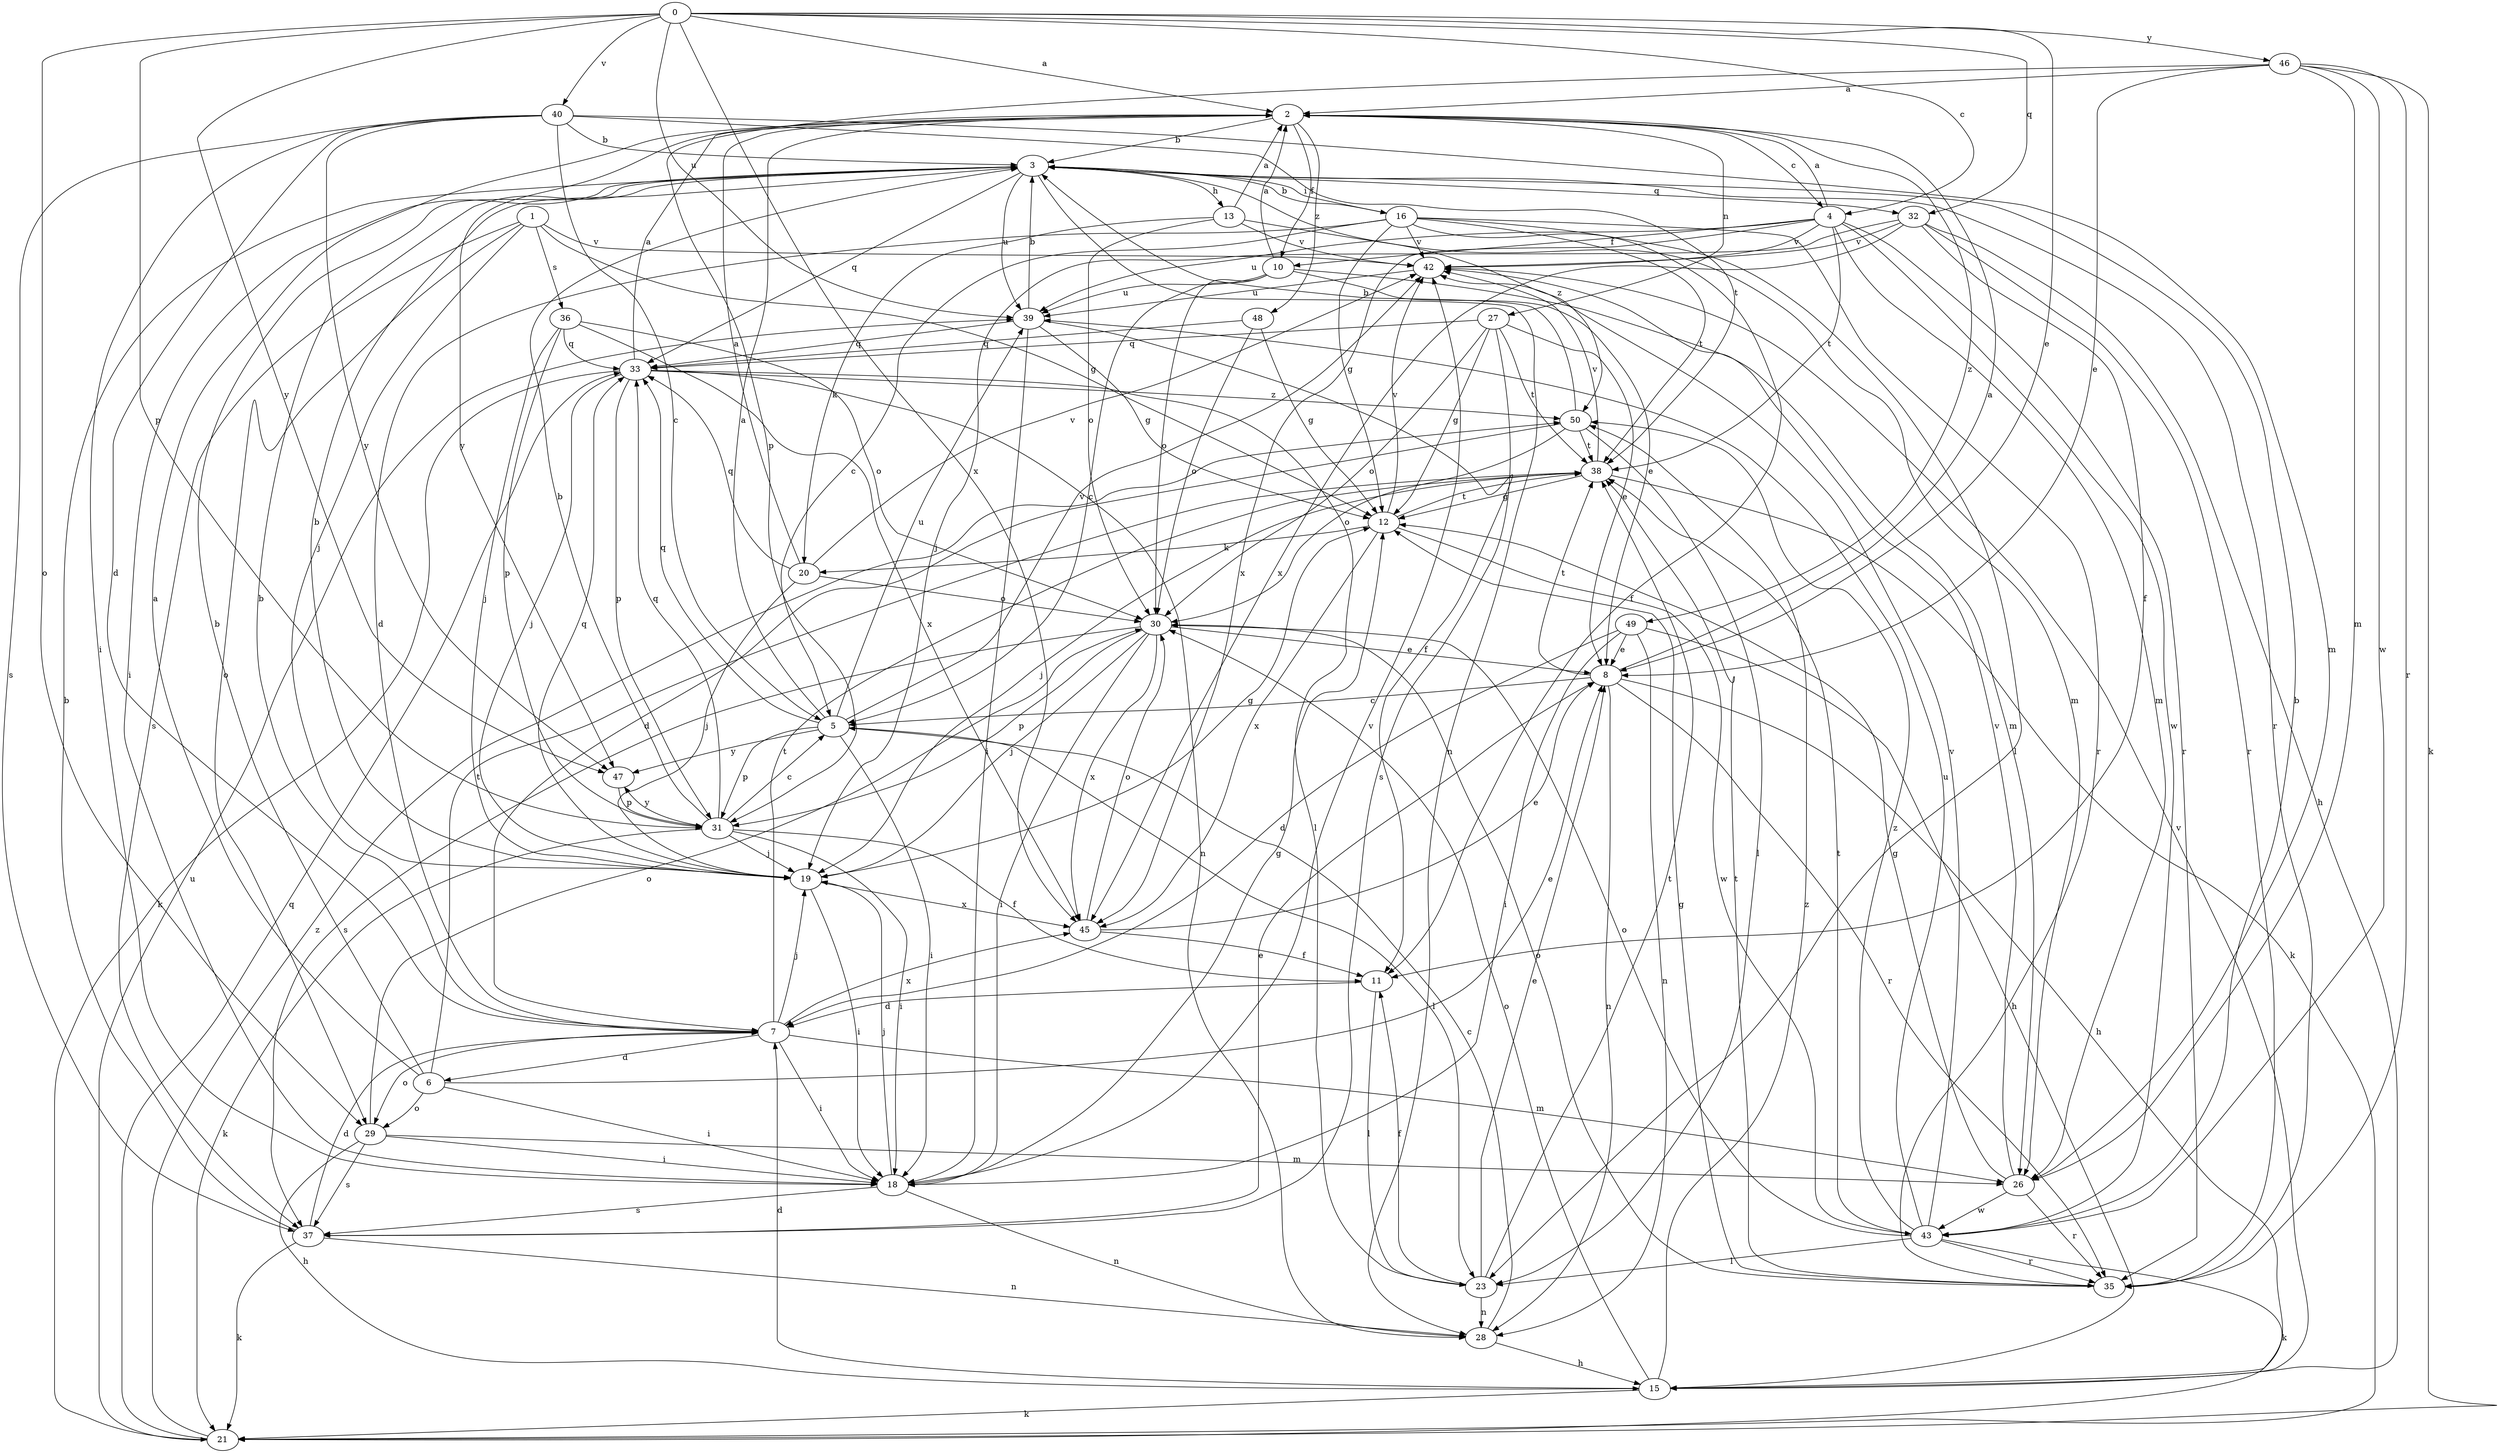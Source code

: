 strict digraph  {
0;
1;
2;
3;
4;
5;
6;
7;
8;
10;
11;
12;
13;
15;
16;
18;
19;
20;
21;
23;
26;
27;
28;
29;
30;
31;
32;
33;
35;
36;
37;
38;
39;
40;
42;
43;
45;
46;
47;
48;
49;
50;
0 -> 2  [label=a];
0 -> 4  [label=c];
0 -> 8  [label=e];
0 -> 29  [label=o];
0 -> 31  [label=p];
0 -> 32  [label=q];
0 -> 39  [label=u];
0 -> 40  [label=v];
0 -> 45  [label=x];
0 -> 46  [label=y];
0 -> 47  [label=y];
1 -> 12  [label=g];
1 -> 19  [label=j];
1 -> 29  [label=o];
1 -> 36  [label=s];
1 -> 37  [label=s];
1 -> 42  [label=v];
2 -> 3  [label=b];
2 -> 4  [label=c];
2 -> 10  [label=f];
2 -> 27  [label=n];
2 -> 47  [label=y];
2 -> 48  [label=z];
2 -> 49  [label=z];
3 -> 13  [label=h];
3 -> 16  [label=i];
3 -> 18  [label=i];
3 -> 28  [label=n];
3 -> 32  [label=q];
3 -> 33  [label=q];
3 -> 35  [label=r];
3 -> 39  [label=u];
3 -> 50  [label=z];
4 -> 2  [label=a];
4 -> 10  [label=f];
4 -> 26  [label=m];
4 -> 35  [label=r];
4 -> 38  [label=t];
4 -> 39  [label=u];
4 -> 42  [label=v];
4 -> 43  [label=w];
4 -> 45  [label=x];
5 -> 2  [label=a];
5 -> 18  [label=i];
5 -> 23  [label=l];
5 -> 31  [label=p];
5 -> 33  [label=q];
5 -> 39  [label=u];
5 -> 42  [label=v];
5 -> 47  [label=y];
6 -> 2  [label=a];
6 -> 3  [label=b];
6 -> 8  [label=e];
6 -> 18  [label=i];
6 -> 29  [label=o];
6 -> 38  [label=t];
7 -> 3  [label=b];
7 -> 6  [label=d];
7 -> 18  [label=i];
7 -> 19  [label=j];
7 -> 26  [label=m];
7 -> 29  [label=o];
7 -> 38  [label=t];
7 -> 45  [label=x];
8 -> 2  [label=a];
8 -> 5  [label=c];
8 -> 15  [label=h];
8 -> 28  [label=n];
8 -> 35  [label=r];
8 -> 38  [label=t];
10 -> 2  [label=a];
10 -> 5  [label=c];
10 -> 8  [label=e];
10 -> 26  [label=m];
10 -> 30  [label=o];
10 -> 39  [label=u];
11 -> 7  [label=d];
11 -> 23  [label=l];
12 -> 20  [label=k];
12 -> 38  [label=t];
12 -> 42  [label=v];
12 -> 43  [label=w];
12 -> 45  [label=x];
13 -> 2  [label=a];
13 -> 20  [label=k];
13 -> 26  [label=m];
13 -> 30  [label=o];
13 -> 42  [label=v];
15 -> 7  [label=d];
15 -> 21  [label=k];
15 -> 30  [label=o];
15 -> 42  [label=v];
15 -> 50  [label=z];
16 -> 3  [label=b];
16 -> 5  [label=c];
16 -> 7  [label=d];
16 -> 11  [label=f];
16 -> 12  [label=g];
16 -> 23  [label=l];
16 -> 35  [label=r];
16 -> 38  [label=t];
16 -> 42  [label=v];
18 -> 12  [label=g];
18 -> 19  [label=j];
18 -> 28  [label=n];
18 -> 37  [label=s];
18 -> 42  [label=v];
19 -> 3  [label=b];
19 -> 12  [label=g];
19 -> 18  [label=i];
19 -> 33  [label=q];
19 -> 45  [label=x];
20 -> 2  [label=a];
20 -> 19  [label=j];
20 -> 30  [label=o];
20 -> 33  [label=q];
20 -> 42  [label=v];
21 -> 33  [label=q];
21 -> 39  [label=u];
21 -> 50  [label=z];
23 -> 8  [label=e];
23 -> 11  [label=f];
23 -> 28  [label=n];
23 -> 38  [label=t];
26 -> 12  [label=g];
26 -> 35  [label=r];
26 -> 42  [label=v];
26 -> 43  [label=w];
27 -> 8  [label=e];
27 -> 12  [label=g];
27 -> 30  [label=o];
27 -> 33  [label=q];
27 -> 37  [label=s];
27 -> 38  [label=t];
28 -> 5  [label=c];
28 -> 15  [label=h];
29 -> 15  [label=h];
29 -> 18  [label=i];
29 -> 26  [label=m];
29 -> 30  [label=o];
29 -> 37  [label=s];
30 -> 8  [label=e];
30 -> 18  [label=i];
30 -> 19  [label=j];
30 -> 31  [label=p];
30 -> 37  [label=s];
30 -> 45  [label=x];
31 -> 3  [label=b];
31 -> 5  [label=c];
31 -> 11  [label=f];
31 -> 18  [label=i];
31 -> 19  [label=j];
31 -> 21  [label=k];
31 -> 33  [label=q];
31 -> 47  [label=y];
32 -> 11  [label=f];
32 -> 15  [label=h];
32 -> 19  [label=j];
32 -> 35  [label=r];
32 -> 42  [label=v];
32 -> 45  [label=x];
33 -> 2  [label=a];
33 -> 19  [label=j];
33 -> 21  [label=k];
33 -> 23  [label=l];
33 -> 28  [label=n];
33 -> 31  [label=p];
33 -> 50  [label=z];
35 -> 12  [label=g];
35 -> 30  [label=o];
35 -> 38  [label=t];
36 -> 19  [label=j];
36 -> 30  [label=o];
36 -> 31  [label=p];
36 -> 33  [label=q];
36 -> 45  [label=x];
37 -> 3  [label=b];
37 -> 7  [label=d];
37 -> 8  [label=e];
37 -> 21  [label=k];
37 -> 28  [label=n];
38 -> 12  [label=g];
38 -> 19  [label=j];
38 -> 21  [label=k];
38 -> 42  [label=v];
39 -> 3  [label=b];
39 -> 11  [label=f];
39 -> 12  [label=g];
39 -> 18  [label=i];
39 -> 33  [label=q];
40 -> 3  [label=b];
40 -> 5  [label=c];
40 -> 7  [label=d];
40 -> 18  [label=i];
40 -> 26  [label=m];
40 -> 37  [label=s];
40 -> 38  [label=t];
40 -> 47  [label=y];
42 -> 39  [label=u];
43 -> 3  [label=b];
43 -> 21  [label=k];
43 -> 23  [label=l];
43 -> 30  [label=o];
43 -> 35  [label=r];
43 -> 38  [label=t];
43 -> 39  [label=u];
43 -> 42  [label=v];
43 -> 50  [label=z];
45 -> 8  [label=e];
45 -> 11  [label=f];
45 -> 30  [label=o];
46 -> 2  [label=a];
46 -> 8  [label=e];
46 -> 21  [label=k];
46 -> 26  [label=m];
46 -> 31  [label=p];
46 -> 35  [label=r];
46 -> 43  [label=w];
47 -> 31  [label=p];
48 -> 12  [label=g];
48 -> 30  [label=o];
48 -> 33  [label=q];
49 -> 7  [label=d];
49 -> 8  [label=e];
49 -> 15  [label=h];
49 -> 18  [label=i];
49 -> 28  [label=n];
50 -> 3  [label=b];
50 -> 7  [label=d];
50 -> 23  [label=l];
50 -> 30  [label=o];
50 -> 38  [label=t];
}
